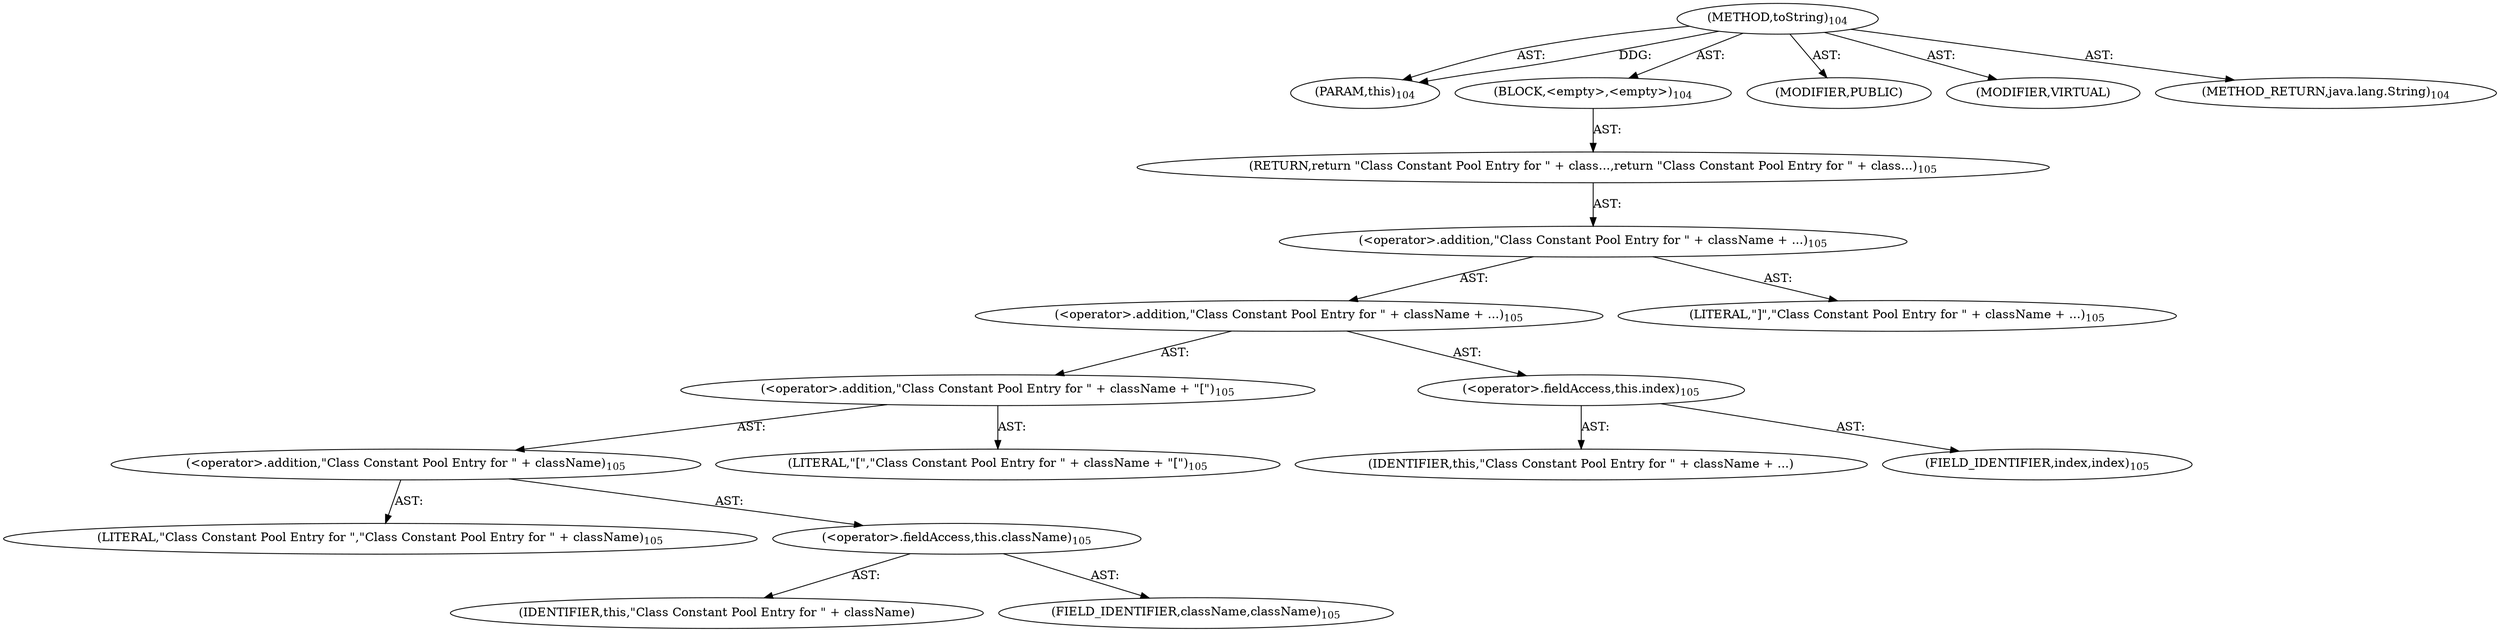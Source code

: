 digraph "toString" {  
"111669149698" [label = <(METHOD,toString)<SUB>104</SUB>> ]
"115964116995" [label = <(PARAM,this)<SUB>104</SUB>> ]
"25769803778" [label = <(BLOCK,&lt;empty&gt;,&lt;empty&gt;)<SUB>104</SUB>> ]
"146028888064" [label = <(RETURN,return &quot;Class Constant Pool Entry for &quot; + class...,return &quot;Class Constant Pool Entry for &quot; + class...)<SUB>105</SUB>> ]
"30064771078" [label = <(&lt;operator&gt;.addition,&quot;Class Constant Pool Entry for &quot; + className + ...)<SUB>105</SUB>> ]
"30064771079" [label = <(&lt;operator&gt;.addition,&quot;Class Constant Pool Entry for &quot; + className + ...)<SUB>105</SUB>> ]
"30064771080" [label = <(&lt;operator&gt;.addition,&quot;Class Constant Pool Entry for &quot; + className + &quot;[&quot;)<SUB>105</SUB>> ]
"30064771081" [label = <(&lt;operator&gt;.addition,&quot;Class Constant Pool Entry for &quot; + className)<SUB>105</SUB>> ]
"90194313218" [label = <(LITERAL,&quot;Class Constant Pool Entry for &quot;,&quot;Class Constant Pool Entry for &quot; + className)<SUB>105</SUB>> ]
"30064771082" [label = <(&lt;operator&gt;.fieldAccess,this.className)<SUB>105</SUB>> ]
"68719476741" [label = <(IDENTIFIER,this,&quot;Class Constant Pool Entry for &quot; + className)> ]
"55834574850" [label = <(FIELD_IDENTIFIER,className,className)<SUB>105</SUB>> ]
"90194313219" [label = <(LITERAL,&quot;[&quot;,&quot;Class Constant Pool Entry for &quot; + className + &quot;[&quot;)<SUB>105</SUB>> ]
"30064771083" [label = <(&lt;operator&gt;.fieldAccess,this.index)<SUB>105</SUB>> ]
"68719476742" [label = <(IDENTIFIER,this,&quot;Class Constant Pool Entry for &quot; + className + ...)> ]
"55834574851" [label = <(FIELD_IDENTIFIER,index,index)<SUB>105</SUB>> ]
"90194313220" [label = <(LITERAL,&quot;]&quot;,&quot;Class Constant Pool Entry for &quot; + className + ...)<SUB>105</SUB>> ]
"133143986182" [label = <(MODIFIER,PUBLIC)> ]
"133143986183" [label = <(MODIFIER,VIRTUAL)> ]
"128849018882" [label = <(METHOD_RETURN,java.lang.String)<SUB>104</SUB>> ]
  "111669149698" -> "115964116995"  [ label = "AST: "] 
  "111669149698" -> "25769803778"  [ label = "AST: "] 
  "111669149698" -> "133143986182"  [ label = "AST: "] 
  "111669149698" -> "133143986183"  [ label = "AST: "] 
  "111669149698" -> "128849018882"  [ label = "AST: "] 
  "25769803778" -> "146028888064"  [ label = "AST: "] 
  "146028888064" -> "30064771078"  [ label = "AST: "] 
  "30064771078" -> "30064771079"  [ label = "AST: "] 
  "30064771078" -> "90194313220"  [ label = "AST: "] 
  "30064771079" -> "30064771080"  [ label = "AST: "] 
  "30064771079" -> "30064771083"  [ label = "AST: "] 
  "30064771080" -> "30064771081"  [ label = "AST: "] 
  "30064771080" -> "90194313219"  [ label = "AST: "] 
  "30064771081" -> "90194313218"  [ label = "AST: "] 
  "30064771081" -> "30064771082"  [ label = "AST: "] 
  "30064771082" -> "68719476741"  [ label = "AST: "] 
  "30064771082" -> "55834574850"  [ label = "AST: "] 
  "30064771083" -> "68719476742"  [ label = "AST: "] 
  "30064771083" -> "55834574851"  [ label = "AST: "] 
  "111669149698" -> "115964116995"  [ label = "DDG: "] 
}
